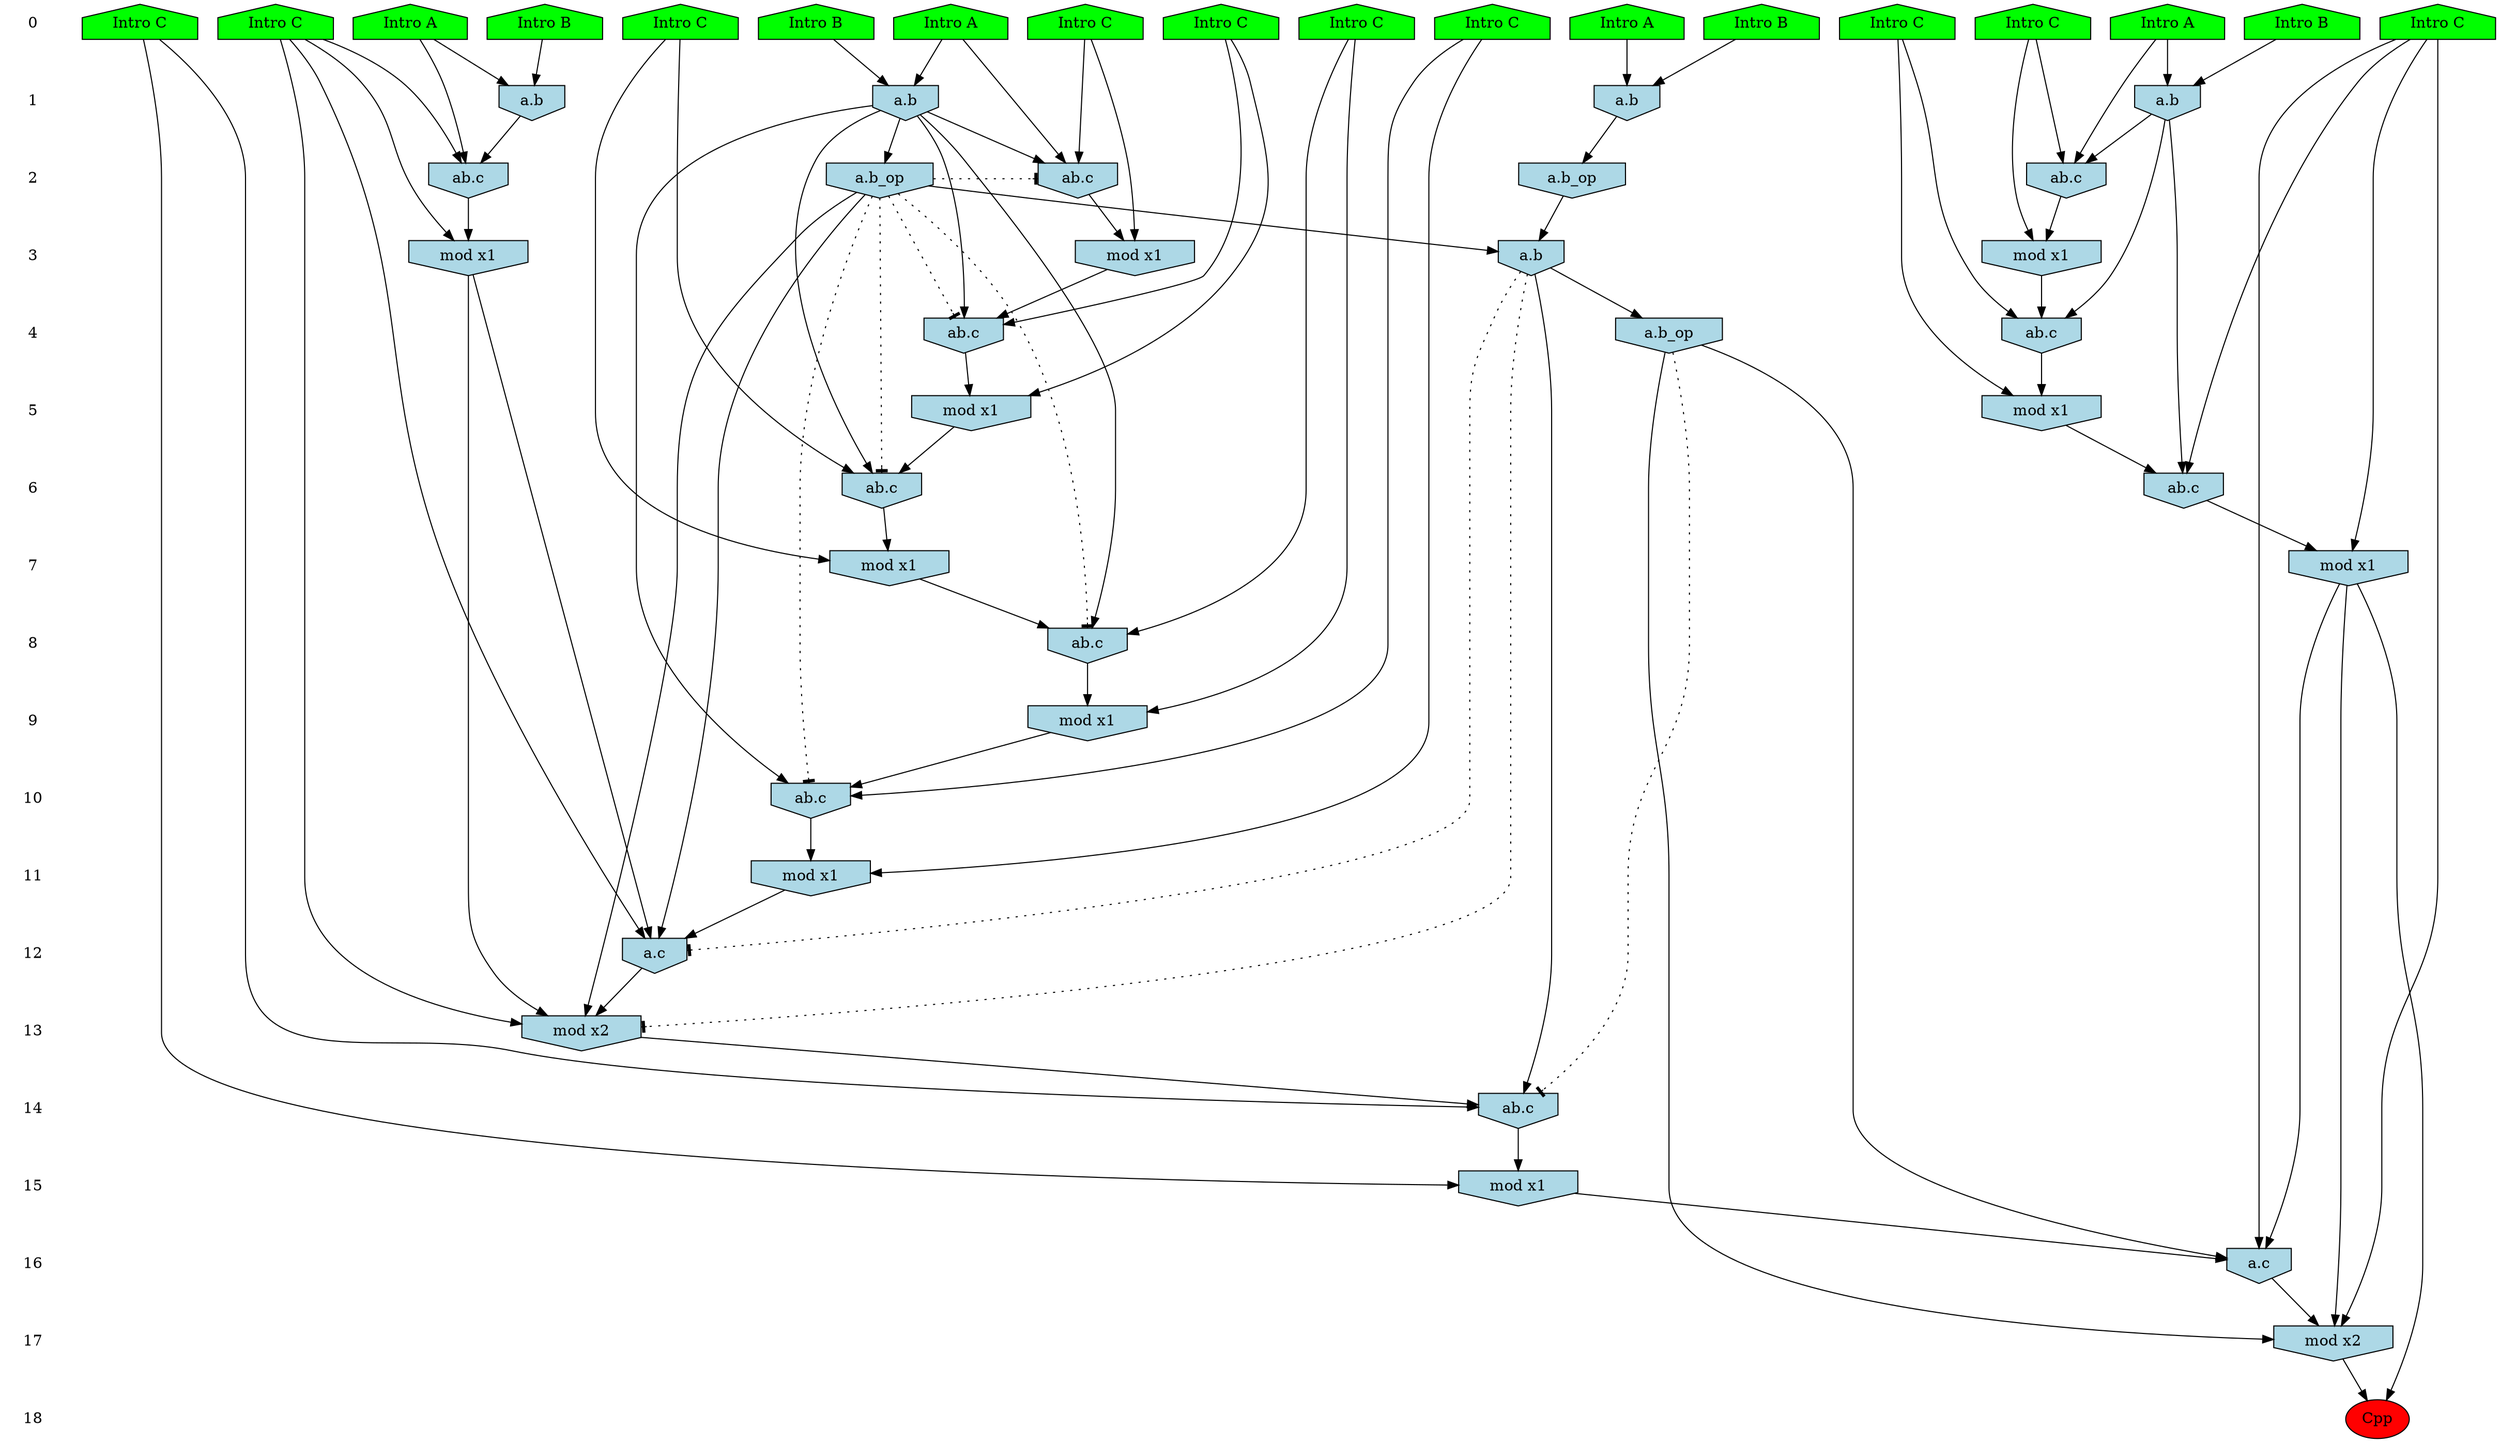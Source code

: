 /* Compression of 1 causal flows obtained in average at 1.898163E+01 t.u */
/* Compressed causal flows were: [3444] */
digraph G{
 ranksep=.5 ; 
{ rank = same ; "0" [shape=plaintext] ; node_1 [label ="Intro B", shape=house, style=filled, fillcolor=green] ;
node_2 [label ="Intro A", shape=house, style=filled, fillcolor=green] ;
node_3 [label ="Intro A", shape=house, style=filled, fillcolor=green] ;
node_4 [label ="Intro B", shape=house, style=filled, fillcolor=green] ;
node_5 [label ="Intro B", shape=house, style=filled, fillcolor=green] ;
node_6 [label ="Intro B", shape=house, style=filled, fillcolor=green] ;
node_7 [label ="Intro A", shape=house, style=filled, fillcolor=green] ;
node_8 [label ="Intro A", shape=house, style=filled, fillcolor=green] ;
node_9 [label ="Intro C", shape=house, style=filled, fillcolor=green] ;
node_10 [label ="Intro C", shape=house, style=filled, fillcolor=green] ;
node_11 [label ="Intro C", shape=house, style=filled, fillcolor=green] ;
node_12 [label ="Intro C", shape=house, style=filled, fillcolor=green] ;
node_13 [label ="Intro C", shape=house, style=filled, fillcolor=green] ;
node_14 [label ="Intro C", shape=house, style=filled, fillcolor=green] ;
node_15 [label ="Intro C", shape=house, style=filled, fillcolor=green] ;
node_16 [label ="Intro C", shape=house, style=filled, fillcolor=green] ;
node_17 [label ="Intro C", shape=house, style=filled, fillcolor=green] ;
node_18 [label ="Intro C", shape=house, style=filled, fillcolor=green] ;
}
{ rank = same ; "1" [shape=plaintext] ; node_19 [label="a.b", shape=invhouse, style=filled, fillcolor = lightblue] ;
node_21 [label="a.b", shape=invhouse, style=filled, fillcolor = lightblue] ;
node_23 [label="a.b", shape=invhouse, style=filled, fillcolor = lightblue] ;
node_26 [label="a.b", shape=invhouse, style=filled, fillcolor = lightblue] ;
}
{ rank = same ; "2" [shape=plaintext] ; node_20 [label="ab.c", shape=invhouse, style=filled, fillcolor = lightblue] ;
node_22 [label="ab.c", shape=invhouse, style=filled, fillcolor = lightblue] ;
node_31 [label="ab.c", shape=invhouse, style=filled, fillcolor = lightblue] ;
node_39 [label="a.b_op", shape=invhouse, style=filled, fillcolor = lightblue] ;
node_42 [label="a.b_op", shape=invhouse, style=filled, fillcolor = lightblue] ;
}
{ rank = same ; "3" [shape=plaintext] ; node_24 [label="mod x1", shape=invhouse, style=filled, fillcolor = lightblue] ;
node_25 [label="mod x1", shape=invhouse, style=filled, fillcolor = lightblue] ;
node_36 [label="mod x1", shape=invhouse, style=filled, fillcolor = lightblue] ;
node_45 [label="a.b", shape=invhouse, style=filled, fillcolor = lightblue] ;
}
{ rank = same ; "4" [shape=plaintext] ; node_27 [label="ab.c", shape=invhouse, style=filled, fillcolor = lightblue] ;
node_28 [label="ab.c", shape=invhouse, style=filled, fillcolor = lightblue] ;
node_48 [label="a.b_op", shape=invhouse, style=filled, fillcolor = lightblue] ;
}
{ rank = same ; "5" [shape=plaintext] ; node_29 [label="mod x1", shape=invhouse, style=filled, fillcolor = lightblue] ;
node_34 [label="mod x1", shape=invhouse, style=filled, fillcolor = lightblue] ;
}
{ rank = same ; "6" [shape=plaintext] ; node_30 [label="ab.c", shape=invhouse, style=filled, fillcolor = lightblue] ;
node_37 [label="ab.c", shape=invhouse, style=filled, fillcolor = lightblue] ;
}
{ rank = same ; "7" [shape=plaintext] ; node_32 [label="mod x1", shape=invhouse, style=filled, fillcolor = lightblue] ;
node_41 [label="mod x1", shape=invhouse, style=filled, fillcolor = lightblue] ;
}
{ rank = same ; "8" [shape=plaintext] ; node_33 [label="ab.c", shape=invhouse, style=filled, fillcolor = lightblue] ;
}
{ rank = same ; "9" [shape=plaintext] ; node_35 [label="mod x1", shape=invhouse, style=filled, fillcolor = lightblue] ;
}
{ rank = same ; "10" [shape=plaintext] ; node_38 [label="ab.c", shape=invhouse, style=filled, fillcolor = lightblue] ;
}
{ rank = same ; "11" [shape=plaintext] ; node_40 [label="mod x1", shape=invhouse, style=filled, fillcolor = lightblue] ;
}
{ rank = same ; "12" [shape=plaintext] ; node_43 [label="a.c", shape=invhouse, style=filled, fillcolor = lightblue] ;
}
{ rank = same ; "13" [shape=plaintext] ; node_44 [label="mod x2", shape=invhouse, style=filled, fillcolor = lightblue] ;
}
{ rank = same ; "14" [shape=plaintext] ; node_46 [label="ab.c", shape=invhouse, style=filled, fillcolor = lightblue] ;
}
{ rank = same ; "15" [shape=plaintext] ; node_47 [label="mod x1", shape=invhouse, style=filled, fillcolor = lightblue] ;
}
{ rank = same ; "16" [shape=plaintext] ; node_49 [label="a.c", shape=invhouse, style=filled, fillcolor = lightblue] ;
}
{ rank = same ; "17" [shape=plaintext] ; node_50 [label="mod x2", shape=invhouse, style=filled, fillcolor = lightblue] ;
}
{ rank = same ; "18" [shape=plaintext] ; node_51 [label ="Cpp", style=filled, fillcolor=red] ;
}
"0" -> "1" [style="invis"]; 
"1" -> "2" [style="invis"]; 
"2" -> "3" [style="invis"]; 
"3" -> "4" [style="invis"]; 
"4" -> "5" [style="invis"]; 
"5" -> "6" [style="invis"]; 
"6" -> "7" [style="invis"]; 
"7" -> "8" [style="invis"]; 
"8" -> "9" [style="invis"]; 
"9" -> "10" [style="invis"]; 
"10" -> "11" [style="invis"]; 
"11" -> "12" [style="invis"]; 
"12" -> "13" [style="invis"]; 
"13" -> "14" [style="invis"]; 
"14" -> "15" [style="invis"]; 
"15" -> "16" [style="invis"]; 
"16" -> "17" [style="invis"]; 
"17" -> "18" [style="invis"]; 
node_3 -> node_19
node_5 -> node_19
node_3 -> node_20
node_10 -> node_20
node_19 -> node_20
node_6 -> node_21
node_7 -> node_21
node_7 -> node_22
node_16 -> node_22
node_21 -> node_22
node_1 -> node_23
node_8 -> node_23
node_16 -> node_24
node_22 -> node_24
node_10 -> node_25
node_20 -> node_25
node_2 -> node_26
node_4 -> node_26
node_18 -> node_27
node_19 -> node_27
node_25 -> node_27
node_9 -> node_28
node_21 -> node_28
node_24 -> node_28
node_18 -> node_29
node_27 -> node_29
node_13 -> node_30
node_19 -> node_30
node_29 -> node_30
node_2 -> node_31
node_11 -> node_31
node_26 -> node_31
node_13 -> node_32
node_30 -> node_32
node_15 -> node_33
node_19 -> node_33
node_32 -> node_33
node_9 -> node_34
node_28 -> node_34
node_15 -> node_35
node_33 -> node_35
node_11 -> node_36
node_31 -> node_36
node_17 -> node_37
node_21 -> node_37
node_34 -> node_37
node_12 -> node_38
node_19 -> node_38
node_35 -> node_38
node_19 -> node_39
node_12 -> node_40
node_38 -> node_40
node_17 -> node_41
node_37 -> node_41
node_23 -> node_42
node_11 -> node_43
node_36 -> node_43
node_39 -> node_43
node_40 -> node_43
node_11 -> node_44
node_36 -> node_44
node_39 -> node_44
node_43 -> node_44
node_39 -> node_45
node_42 -> node_45
node_14 -> node_46
node_44 -> node_46
node_45 -> node_46
node_14 -> node_47
node_46 -> node_47
node_45 -> node_48
node_17 -> node_49
node_41 -> node_49
node_47 -> node_49
node_48 -> node_49
node_17 -> node_50
node_41 -> node_50
node_48 -> node_50
node_49 -> node_50
node_41 -> node_51
node_50 -> node_51
node_39 -> node_38 [style=dotted, arrowhead = tee] 
node_39 -> node_33 [style=dotted, arrowhead = tee] 
node_39 -> node_30 [style=dotted, arrowhead = tee] 
node_39 -> node_27 [style=dotted, arrowhead = tee] 
node_39 -> node_20 [style=dotted, arrowhead = tee] 
node_45 -> node_44 [style=dotted, arrowhead = tee] 
node_45 -> node_43 [style=dotted, arrowhead = tee] 
node_48 -> node_46 [style=dotted, arrowhead = tee] 
}
/*
 Dot generation time: 0.001043
*/